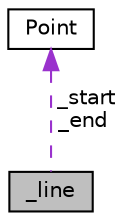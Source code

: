 digraph "_line"
{
 // LATEX_PDF_SIZE
  edge [fontname="Helvetica",fontsize="10",labelfontname="Helvetica",labelfontsize="10"];
  node [fontname="Helvetica",fontsize="10",shape=record];
  Node1 [label="_line",height=0.2,width=0.4,color="black", fillcolor="grey75", style="filled", fontcolor="black",tooltip="represents a straight line from the Point object _start to the Point object _end with a certain slope"];
  Node2 -> Node1 [dir="back",color="darkorchid3",fontsize="10",style="dashed",label=" _start\n_end" ];
  Node2 [label="Point",height=0.2,width=0.4,color="black", fillcolor="white", style="filled",URL="$struct_point.html",tooltip="represents a position on the display (grid)"];
}
